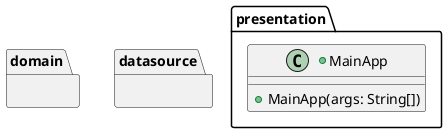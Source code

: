 @startuml Three Layer Design Diagram

package presentation {
    +class MainApp {
        +MainApp(args: String[])
    }
}

package domain {

}

package datasource {

}

@enduml